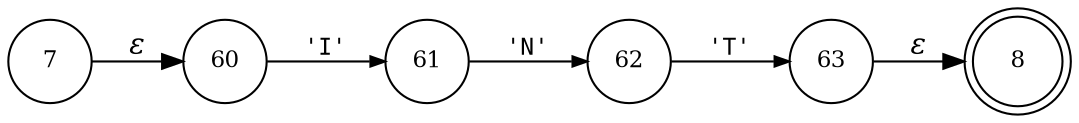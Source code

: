 digraph ATN {
rankdir=LR;
s8[fontsize=11, label="8", shape=doublecircle, fixedsize=true, width=.6];
s7[fontsize=11,label="7", shape=circle, fixedsize=true, width=.55, peripheries=1];
s60[fontsize=11,label="60", shape=circle, fixedsize=true, width=.55, peripheries=1];
s61[fontsize=11,label="61", shape=circle, fixedsize=true, width=.55, peripheries=1];
s62[fontsize=11,label="62", shape=circle, fixedsize=true, width=.55, peripheries=1];
s63[fontsize=11,label="63", shape=circle, fixedsize=true, width=.55, peripheries=1];
s7 -> s60 [fontname="Times-Italic", label="&epsilon;"];
s60 -> s61 [fontsize=11, fontname="Courier", arrowsize=.7, label = "'I'", arrowhead = normal];
s61 -> s62 [fontsize=11, fontname="Courier", arrowsize=.7, label = "'N'", arrowhead = normal];
s62 -> s63 [fontsize=11, fontname="Courier", arrowsize=.7, label = "'T'", arrowhead = normal];
s63 -> s8 [fontname="Times-Italic", label="&epsilon;"];
}